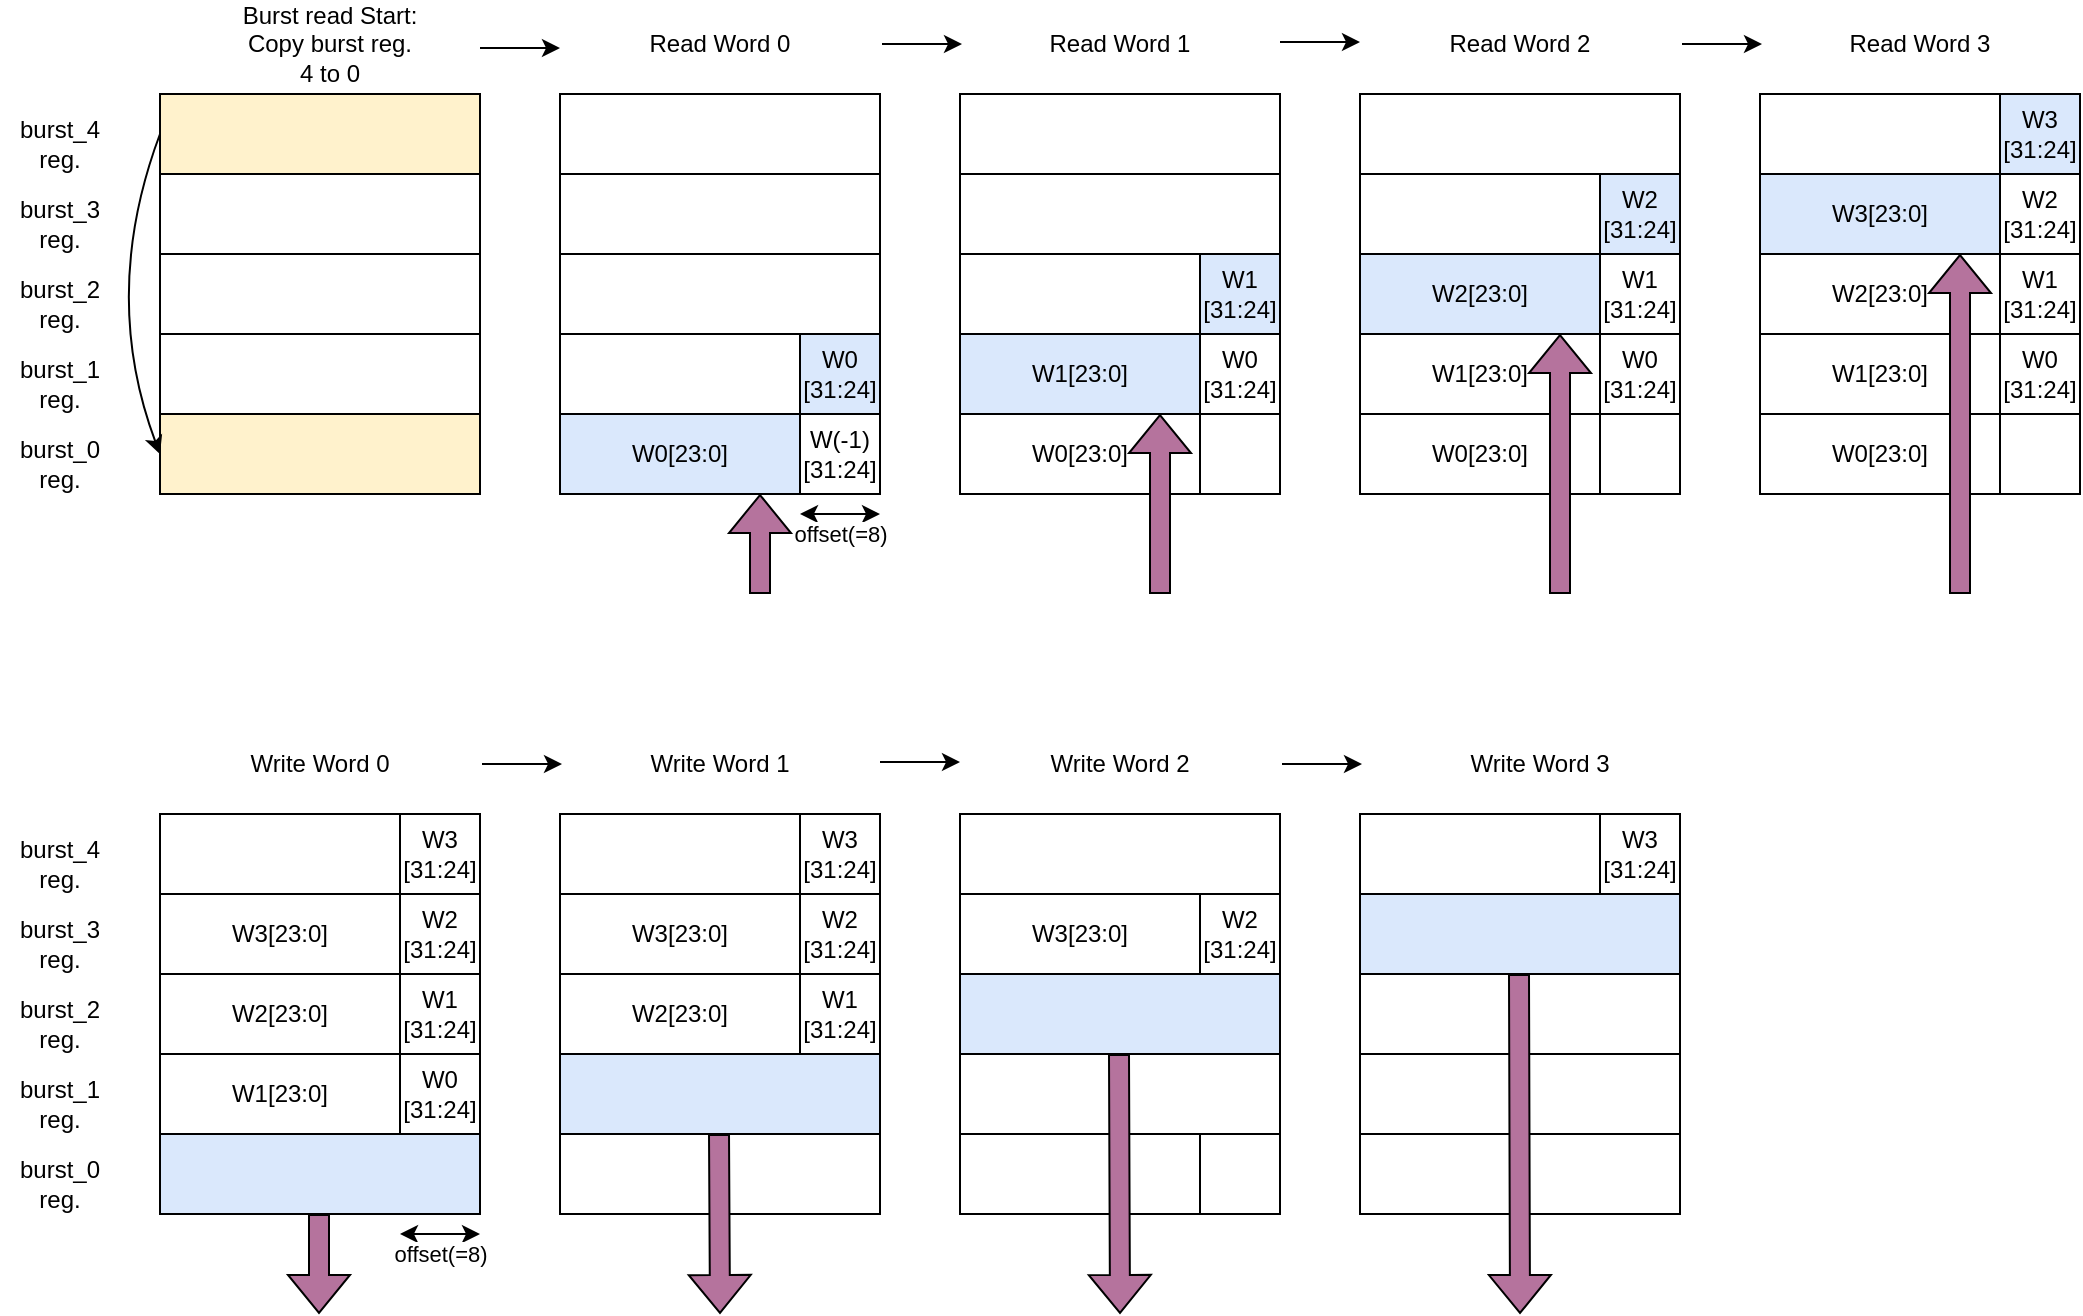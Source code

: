 <mxfile version="19.0.3" type="device"><diagram id="c-WBvokGFYxcdqKnQTqu" name="Page-1"><mxGraphModel dx="1888" dy="641" grid="1" gridSize="10" guides="1" tooltips="1" connect="1" arrows="1" fold="1" page="1" pageScale="1" pageWidth="850" pageHeight="1100" math="0" shadow="0"><root><mxCell id="0"/><mxCell id="1" parent="0"/><mxCell id="ITMnKitzn3x7RjLTIiO6-1" value="" style="rounded=0;whiteSpace=wrap;html=1;" parent="1" vertex="1"><mxGeometry x="120" y="120" width="160" height="40" as="geometry"/></mxCell><mxCell id="ITMnKitzn3x7RjLTIiO6-2" value="burst_4 reg." style="text;html=1;strokeColor=none;fillColor=none;align=center;verticalAlign=middle;whiteSpace=wrap;rounded=0;" parent="1" vertex="1"><mxGeometry x="-160" y="130" width="60" height="30" as="geometry"/></mxCell><mxCell id="ITMnKitzn3x7RjLTIiO6-3" value="" style="rounded=0;whiteSpace=wrap;html=1;" parent="1" vertex="1"><mxGeometry x="120" y="160" width="160" height="40" as="geometry"/></mxCell><mxCell id="ITMnKitzn3x7RjLTIiO6-4" value="burst_3 reg." style="text;html=1;strokeColor=none;fillColor=none;align=center;verticalAlign=middle;whiteSpace=wrap;rounded=0;" parent="1" vertex="1"><mxGeometry x="-160" y="170" width="60" height="30" as="geometry"/></mxCell><mxCell id="ITMnKitzn3x7RjLTIiO6-5" value="" style="rounded=0;whiteSpace=wrap;html=1;" parent="1" vertex="1"><mxGeometry x="120" y="200" width="160" height="40" as="geometry"/></mxCell><mxCell id="ITMnKitzn3x7RjLTIiO6-6" value="burst_2 reg." style="text;html=1;strokeColor=none;fillColor=none;align=center;verticalAlign=middle;whiteSpace=wrap;rounded=0;" parent="1" vertex="1"><mxGeometry x="-160" y="210" width="60" height="30" as="geometry"/></mxCell><mxCell id="ITMnKitzn3x7RjLTIiO6-7" value="" style="rounded=0;whiteSpace=wrap;html=1;" parent="1" vertex="1"><mxGeometry x="120" y="240" width="160" height="40" as="geometry"/></mxCell><mxCell id="ITMnKitzn3x7RjLTIiO6-8" value="burst_1 reg." style="text;html=1;strokeColor=none;fillColor=none;align=center;verticalAlign=middle;whiteSpace=wrap;rounded=0;" parent="1" vertex="1"><mxGeometry x="-160" y="250" width="60" height="30" as="geometry"/></mxCell><mxCell id="ITMnKitzn3x7RjLTIiO6-9" value="" style="rounded=0;whiteSpace=wrap;html=1;" parent="1" vertex="1"><mxGeometry x="120" y="280" width="160" height="40" as="geometry"/></mxCell><mxCell id="ITMnKitzn3x7RjLTIiO6-10" value="burst_0 reg." style="text;html=1;strokeColor=none;fillColor=none;align=center;verticalAlign=middle;whiteSpace=wrap;rounded=0;" parent="1" vertex="1"><mxGeometry x="-160" y="290" width="60" height="30" as="geometry"/></mxCell><mxCell id="ITMnKitzn3x7RjLTIiO6-11" value="W0[23:0]" style="rounded=0;whiteSpace=wrap;html=1;fillColor=#dae8fc;strokeColor=#000000;" parent="1" vertex="1"><mxGeometry x="120" y="280" width="120" height="40" as="geometry"/></mxCell><mxCell id="ITMnKitzn3x7RjLTIiO6-12" value="W0&lt;br&gt;[31:24]" style="rounded=0;whiteSpace=wrap;html=1;fillColor=#dae8fc;strokeColor=#000000;" parent="1" vertex="1"><mxGeometry x="240" y="240" width="40" height="40" as="geometry"/></mxCell><mxCell id="ITMnKitzn3x7RjLTIiO6-13" value="" style="rounded=0;whiteSpace=wrap;html=1;" parent="1" vertex="1"><mxGeometry x="320" y="120" width="160" height="40" as="geometry"/></mxCell><mxCell id="ITMnKitzn3x7RjLTIiO6-14" value="" style="rounded=0;whiteSpace=wrap;html=1;" parent="1" vertex="1"><mxGeometry x="320" y="160" width="160" height="40" as="geometry"/></mxCell><mxCell id="ITMnKitzn3x7RjLTIiO6-15" value="" style="rounded=0;whiteSpace=wrap;html=1;" parent="1" vertex="1"><mxGeometry x="320" y="200" width="160" height="40" as="geometry"/></mxCell><mxCell id="ITMnKitzn3x7RjLTIiO6-16" value="" style="rounded=0;whiteSpace=wrap;html=1;" parent="1" vertex="1"><mxGeometry x="320" y="240" width="160" height="40" as="geometry"/></mxCell><mxCell id="ITMnKitzn3x7RjLTIiO6-17" value="" style="rounded=0;whiteSpace=wrap;html=1;" parent="1" vertex="1"><mxGeometry x="320" y="280" width="160" height="40" as="geometry"/></mxCell><mxCell id="ITMnKitzn3x7RjLTIiO6-18" value="W0[23:0]" style="rounded=0;whiteSpace=wrap;html=1;" parent="1" vertex="1"><mxGeometry x="320" y="280" width="120" height="40" as="geometry"/></mxCell><mxCell id="ITMnKitzn3x7RjLTIiO6-19" value="W0&lt;br&gt;[31:24]" style="rounded=0;whiteSpace=wrap;html=1;" parent="1" vertex="1"><mxGeometry x="440" y="240" width="40" height="40" as="geometry"/></mxCell><mxCell id="ITMnKitzn3x7RjLTIiO6-20" value="W1[23:0]" style="rounded=0;whiteSpace=wrap;html=1;fillColor=#dae8fc;strokeColor=#000000;" parent="1" vertex="1"><mxGeometry x="320" y="240" width="120" height="40" as="geometry"/></mxCell><mxCell id="ITMnKitzn3x7RjLTIiO6-21" value="W1&lt;br&gt;[31:24]" style="rounded=0;whiteSpace=wrap;html=1;fillColor=#dae8fc;strokeColor=#000000;" parent="1" vertex="1"><mxGeometry x="440" y="200" width="40" height="40" as="geometry"/></mxCell><mxCell id="ITMnKitzn3x7RjLTIiO6-24" value="" style="rounded=0;whiteSpace=wrap;html=1;" parent="1" vertex="1"><mxGeometry x="520" y="120" width="160" height="40" as="geometry"/></mxCell><mxCell id="ITMnKitzn3x7RjLTIiO6-25" value="" style="rounded=0;whiteSpace=wrap;html=1;" parent="1" vertex="1"><mxGeometry x="520" y="160" width="160" height="40" as="geometry"/></mxCell><mxCell id="ITMnKitzn3x7RjLTIiO6-26" value="" style="rounded=0;whiteSpace=wrap;html=1;" parent="1" vertex="1"><mxGeometry x="520" y="200" width="160" height="40" as="geometry"/></mxCell><mxCell id="ITMnKitzn3x7RjLTIiO6-27" value="" style="rounded=0;whiteSpace=wrap;html=1;" parent="1" vertex="1"><mxGeometry x="520" y="240" width="160" height="40" as="geometry"/></mxCell><mxCell id="ITMnKitzn3x7RjLTIiO6-28" value="" style="rounded=0;whiteSpace=wrap;html=1;" parent="1" vertex="1"><mxGeometry x="520" y="280" width="160" height="40" as="geometry"/></mxCell><mxCell id="ITMnKitzn3x7RjLTIiO6-29" value="W0[23:0]" style="rounded=0;whiteSpace=wrap;html=1;" parent="1" vertex="1"><mxGeometry x="520" y="280" width="120" height="40" as="geometry"/></mxCell><mxCell id="ITMnKitzn3x7RjLTIiO6-30" value="W0&lt;br&gt;[31:24]" style="rounded=0;whiteSpace=wrap;html=1;" parent="1" vertex="1"><mxGeometry x="640" y="240" width="40" height="40" as="geometry"/></mxCell><mxCell id="ITMnKitzn3x7RjLTIiO6-31" value="W1[23:0]" style="rounded=0;whiteSpace=wrap;html=1;" parent="1" vertex="1"><mxGeometry x="520" y="240" width="120" height="40" as="geometry"/></mxCell><mxCell id="ITMnKitzn3x7RjLTIiO6-32" value="W1&lt;br&gt;[31:24]" style="rounded=0;whiteSpace=wrap;html=1;" parent="1" vertex="1"><mxGeometry x="640" y="200" width="40" height="40" as="geometry"/></mxCell><mxCell id="ITMnKitzn3x7RjLTIiO6-33" value="W2[23:0]" style="rounded=0;whiteSpace=wrap;html=1;fillColor=#dae8fc;strokeColor=#000000;" parent="1" vertex="1"><mxGeometry x="520" y="200" width="120" height="40" as="geometry"/></mxCell><mxCell id="ITMnKitzn3x7RjLTIiO6-34" value="W2&lt;br&gt;[31:24]" style="rounded=0;whiteSpace=wrap;html=1;fillColor=#dae8fc;strokeColor=#000000;" parent="1" vertex="1"><mxGeometry x="640" y="160" width="40" height="40" as="geometry"/></mxCell><mxCell id="ITMnKitzn3x7RjLTIiO6-35" value="" style="rounded=0;whiteSpace=wrap;html=1;" parent="1" vertex="1"><mxGeometry x="720" y="120" width="160" height="40" as="geometry"/></mxCell><mxCell id="ITMnKitzn3x7RjLTIiO6-36" value="" style="rounded=0;whiteSpace=wrap;html=1;" parent="1" vertex="1"><mxGeometry x="720" y="160" width="160" height="40" as="geometry"/></mxCell><mxCell id="ITMnKitzn3x7RjLTIiO6-37" value="" style="rounded=0;whiteSpace=wrap;html=1;" parent="1" vertex="1"><mxGeometry x="720" y="200" width="160" height="40" as="geometry"/></mxCell><mxCell id="ITMnKitzn3x7RjLTIiO6-38" value="" style="rounded=0;whiteSpace=wrap;html=1;" parent="1" vertex="1"><mxGeometry x="720" y="240" width="160" height="40" as="geometry"/></mxCell><mxCell id="ITMnKitzn3x7RjLTIiO6-39" value="" style="rounded=0;whiteSpace=wrap;html=1;" parent="1" vertex="1"><mxGeometry x="720" y="280" width="160" height="40" as="geometry"/></mxCell><mxCell id="ITMnKitzn3x7RjLTIiO6-40" value="W0[23:0]" style="rounded=0;whiteSpace=wrap;html=1;" parent="1" vertex="1"><mxGeometry x="720" y="280" width="120" height="40" as="geometry"/></mxCell><mxCell id="ITMnKitzn3x7RjLTIiO6-41" value="W0&lt;br&gt;[31:24]" style="rounded=0;whiteSpace=wrap;html=1;" parent="1" vertex="1"><mxGeometry x="840" y="240" width="40" height="40" as="geometry"/></mxCell><mxCell id="ITMnKitzn3x7RjLTIiO6-42" value="W1[23:0]" style="rounded=0;whiteSpace=wrap;html=1;" parent="1" vertex="1"><mxGeometry x="720" y="240" width="120" height="40" as="geometry"/></mxCell><mxCell id="ITMnKitzn3x7RjLTIiO6-43" value="W1&lt;br&gt;[31:24]" style="rounded=0;whiteSpace=wrap;html=1;" parent="1" vertex="1"><mxGeometry x="840" y="200" width="40" height="40" as="geometry"/></mxCell><mxCell id="ITMnKitzn3x7RjLTIiO6-44" value="W2[23:0]" style="rounded=0;whiteSpace=wrap;html=1;" parent="1" vertex="1"><mxGeometry x="720" y="200" width="120" height="40" as="geometry"/></mxCell><mxCell id="ITMnKitzn3x7RjLTIiO6-45" value="W2&lt;br&gt;[31:24]" style="rounded=0;whiteSpace=wrap;html=1;" parent="1" vertex="1"><mxGeometry x="840" y="160" width="40" height="40" as="geometry"/></mxCell><mxCell id="ITMnKitzn3x7RjLTIiO6-46" value="W3[23:0]" style="rounded=0;whiteSpace=wrap;html=1;fillColor=#dae8fc;strokeColor=#000000;" parent="1" vertex="1"><mxGeometry x="720" y="160" width="120" height="40" as="geometry"/></mxCell><mxCell id="ITMnKitzn3x7RjLTIiO6-47" value="W3&lt;br&gt;[31:24]" style="rounded=0;whiteSpace=wrap;html=1;fillColor=#dae8fc;strokeColor=#000000;" parent="1" vertex="1"><mxGeometry x="840" y="120" width="40" height="40" as="geometry"/></mxCell><mxCell id="ITMnKitzn3x7RjLTIiO6-48" value="Read Word 0" style="text;html=1;strokeColor=none;fillColor=none;align=center;verticalAlign=middle;whiteSpace=wrap;rounded=0;" parent="1" vertex="1"><mxGeometry x="160" y="80" width="80" height="30" as="geometry"/></mxCell><mxCell id="ITMnKitzn3x7RjLTIiO6-49" value="Read Word 1" style="text;html=1;strokeColor=none;fillColor=none;align=center;verticalAlign=middle;whiteSpace=wrap;rounded=0;" parent="1" vertex="1"><mxGeometry x="360" y="80" width="80" height="30" as="geometry"/></mxCell><mxCell id="ITMnKitzn3x7RjLTIiO6-50" value="Read Word 2" style="text;html=1;strokeColor=none;fillColor=none;align=center;verticalAlign=middle;whiteSpace=wrap;rounded=0;" parent="1" vertex="1"><mxGeometry x="560" y="80" width="80" height="30" as="geometry"/></mxCell><mxCell id="ITMnKitzn3x7RjLTIiO6-51" value="Read Word 3" style="text;html=1;strokeColor=none;fillColor=none;align=center;verticalAlign=middle;whiteSpace=wrap;rounded=0;" parent="1" vertex="1"><mxGeometry x="760" y="80" width="80" height="30" as="geometry"/></mxCell><mxCell id="ITMnKitzn3x7RjLTIiO6-52" value="" style="endArrow=classic;html=1;rounded=0;" parent="1" edge="1"><mxGeometry width="50" height="50" relative="1" as="geometry"><mxPoint x="281" y="95" as="sourcePoint"/><mxPoint x="321" y="95" as="targetPoint"/></mxGeometry></mxCell><mxCell id="ITMnKitzn3x7RjLTIiO6-54" value="" style="endArrow=classic;html=1;rounded=0;" parent="1" edge="1"><mxGeometry width="50" height="50" relative="1" as="geometry"><mxPoint x="480" y="94" as="sourcePoint"/><mxPoint x="520" y="94" as="targetPoint"/></mxGeometry></mxCell><mxCell id="ITMnKitzn3x7RjLTIiO6-55" value="" style="endArrow=classic;html=1;rounded=0;" parent="1" edge="1"><mxGeometry width="50" height="50" relative="1" as="geometry"><mxPoint x="681" y="95" as="sourcePoint"/><mxPoint x="721" y="95" as="targetPoint"/></mxGeometry></mxCell><mxCell id="ITMnKitzn3x7RjLTIiO6-56" value="offset(=8)" style="endArrow=classic;startArrow=classic;html=1;rounded=0;" parent="1" edge="1"><mxGeometry y="-10" width="50" height="50" relative="1" as="geometry"><mxPoint x="240" y="330" as="sourcePoint"/><mxPoint x="280" y="330" as="targetPoint"/><Array as="points"><mxPoint x="260" y="330"/></Array><mxPoint as="offset"/></mxGeometry></mxCell><mxCell id="ITMnKitzn3x7RjLTIiO6-57" value="" style="rounded=0;whiteSpace=wrap;html=1;" parent="1" vertex="1"><mxGeometry x="-80" y="480" width="160" height="40" as="geometry"/></mxCell><mxCell id="ITMnKitzn3x7RjLTIiO6-58" value="burst_4 reg." style="text;html=1;strokeColor=none;fillColor=none;align=center;verticalAlign=middle;whiteSpace=wrap;rounded=0;" parent="1" vertex="1"><mxGeometry x="-160" y="490" width="60" height="30" as="geometry"/></mxCell><mxCell id="ITMnKitzn3x7RjLTIiO6-59" value="" style="rounded=0;whiteSpace=wrap;html=1;" parent="1" vertex="1"><mxGeometry x="-80" y="520" width="160" height="40" as="geometry"/></mxCell><mxCell id="ITMnKitzn3x7RjLTIiO6-60" value="burst_3 reg." style="text;html=1;strokeColor=none;fillColor=none;align=center;verticalAlign=middle;whiteSpace=wrap;rounded=0;" parent="1" vertex="1"><mxGeometry x="-160" y="530" width="60" height="30" as="geometry"/></mxCell><mxCell id="ITMnKitzn3x7RjLTIiO6-61" value="" style="rounded=0;whiteSpace=wrap;html=1;" parent="1" vertex="1"><mxGeometry x="-80" y="560" width="160" height="40" as="geometry"/></mxCell><mxCell id="ITMnKitzn3x7RjLTIiO6-62" value="burst_2 reg." style="text;html=1;strokeColor=none;fillColor=none;align=center;verticalAlign=middle;whiteSpace=wrap;rounded=0;" parent="1" vertex="1"><mxGeometry x="-160" y="570" width="60" height="30" as="geometry"/></mxCell><mxCell id="ITMnKitzn3x7RjLTIiO6-63" value="" style="rounded=0;whiteSpace=wrap;html=1;" parent="1" vertex="1"><mxGeometry x="-80" y="600" width="160" height="40" as="geometry"/></mxCell><mxCell id="ITMnKitzn3x7RjLTIiO6-64" value="burst_1 reg." style="text;html=1;strokeColor=none;fillColor=none;align=center;verticalAlign=middle;whiteSpace=wrap;rounded=0;" parent="1" vertex="1"><mxGeometry x="-160" y="610" width="60" height="30" as="geometry"/></mxCell><mxCell id="ITMnKitzn3x7RjLTIiO6-65" value="" style="rounded=0;whiteSpace=wrap;html=1;" parent="1" vertex="1"><mxGeometry x="-80" y="640" width="160" height="40" as="geometry"/></mxCell><mxCell id="ITMnKitzn3x7RjLTIiO6-66" value="burst_0 reg." style="text;html=1;strokeColor=none;fillColor=none;align=center;verticalAlign=middle;whiteSpace=wrap;rounded=0;" parent="1" vertex="1"><mxGeometry x="-160" y="650" width="60" height="30" as="geometry"/></mxCell><mxCell id="ITMnKitzn3x7RjLTIiO6-69" value="" style="rounded=0;whiteSpace=wrap;html=1;" parent="1" vertex="1"><mxGeometry x="120" y="480" width="160" height="40" as="geometry"/></mxCell><mxCell id="ITMnKitzn3x7RjLTIiO6-70" value="" style="rounded=0;whiteSpace=wrap;html=1;" parent="1" vertex="1"><mxGeometry x="120" y="520" width="160" height="40" as="geometry"/></mxCell><mxCell id="ITMnKitzn3x7RjLTIiO6-71" value="" style="rounded=0;whiteSpace=wrap;html=1;" parent="1" vertex="1"><mxGeometry x="120" y="560" width="160" height="40" as="geometry"/></mxCell><mxCell id="ITMnKitzn3x7RjLTIiO6-72" value="" style="rounded=0;whiteSpace=wrap;html=1;fillColor=#dae8fc;strokeColor=#000000;" parent="1" vertex="1"><mxGeometry x="120" y="600" width="160" height="40" as="geometry"/></mxCell><mxCell id="ITMnKitzn3x7RjLTIiO6-73" value="" style="rounded=0;whiteSpace=wrap;html=1;" parent="1" vertex="1"><mxGeometry x="120" y="640" width="160" height="40" as="geometry"/></mxCell><mxCell id="ITMnKitzn3x7RjLTIiO6-77" value="W1&lt;br&gt;[31:24]" style="rounded=0;whiteSpace=wrap;html=1;" parent="1" vertex="1"><mxGeometry x="240" y="560" width="40" height="40" as="geometry"/></mxCell><mxCell id="ITMnKitzn3x7RjLTIiO6-78" value="" style="rounded=0;whiteSpace=wrap;html=1;" parent="1" vertex="1"><mxGeometry x="320" y="480" width="160" height="40" as="geometry"/></mxCell><mxCell id="ITMnKitzn3x7RjLTIiO6-79" value="" style="rounded=0;whiteSpace=wrap;html=1;" parent="1" vertex="1"><mxGeometry x="320" y="520" width="160" height="40" as="geometry"/></mxCell><mxCell id="ITMnKitzn3x7RjLTIiO6-80" value="" style="rounded=0;whiteSpace=wrap;html=1;fillColor=#dae8fc;strokeColor=#000000;" parent="1" vertex="1"><mxGeometry x="320" y="560" width="160" height="40" as="geometry"/></mxCell><mxCell id="ITMnKitzn3x7RjLTIiO6-81" value="" style="rounded=0;whiteSpace=wrap;html=1;" parent="1" vertex="1"><mxGeometry x="320" y="600" width="160" height="40" as="geometry"/></mxCell><mxCell id="ITMnKitzn3x7RjLTIiO6-82" value="" style="rounded=0;whiteSpace=wrap;html=1;" parent="1" vertex="1"><mxGeometry x="320" y="640" width="160" height="40" as="geometry"/></mxCell><mxCell id="ITMnKitzn3x7RjLTIiO6-83" value="" style="rounded=0;whiteSpace=wrap;html=1;" parent="1" vertex="1"><mxGeometry x="320" y="640" width="120" height="40" as="geometry"/></mxCell><mxCell id="ITMnKitzn3x7RjLTIiO6-88" value="W2&lt;br&gt;[31:24]" style="rounded=0;whiteSpace=wrap;html=1;" parent="1" vertex="1"><mxGeometry x="440" y="520" width="40" height="40" as="geometry"/></mxCell><mxCell id="ITMnKitzn3x7RjLTIiO6-89" value="" style="rounded=0;whiteSpace=wrap;html=1;" parent="1" vertex="1"><mxGeometry x="520" y="480" width="160" height="40" as="geometry"/></mxCell><mxCell id="ITMnKitzn3x7RjLTIiO6-90" value="" style="rounded=0;whiteSpace=wrap;html=1;fillColor=#dae8fc;strokeColor=#000000;" parent="1" vertex="1"><mxGeometry x="520" y="520" width="160" height="40" as="geometry"/></mxCell><mxCell id="ITMnKitzn3x7RjLTIiO6-91" value="" style="rounded=0;whiteSpace=wrap;html=1;" parent="1" vertex="1"><mxGeometry x="520" y="560" width="160" height="40" as="geometry"/></mxCell><mxCell id="ITMnKitzn3x7RjLTIiO6-92" value="" style="rounded=0;whiteSpace=wrap;html=1;" parent="1" vertex="1"><mxGeometry x="520" y="600" width="160" height="40" as="geometry"/></mxCell><mxCell id="ITMnKitzn3x7RjLTIiO6-93" value="" style="rounded=0;whiteSpace=wrap;html=1;" parent="1" vertex="1"><mxGeometry x="520" y="640" width="160" height="40" as="geometry"/></mxCell><mxCell id="ITMnKitzn3x7RjLTIiO6-102" value="Write Word 0" style="text;html=1;strokeColor=none;fillColor=none;align=center;verticalAlign=middle;whiteSpace=wrap;rounded=0;" parent="1" vertex="1"><mxGeometry x="-40" y="440" width="80" height="30" as="geometry"/></mxCell><mxCell id="ITMnKitzn3x7RjLTIiO6-103" value="&lt;span style=&quot;font-weight: normal;&quot;&gt;Write Word 1&lt;/span&gt;" style="text;html=1;strokeColor=none;fillColor=none;align=center;verticalAlign=middle;whiteSpace=wrap;rounded=0;fontStyle=1" parent="1" vertex="1"><mxGeometry x="160" y="440" width="80" height="30" as="geometry"/></mxCell><mxCell id="ITMnKitzn3x7RjLTIiO6-104" value="Write Word 2" style="text;html=1;strokeColor=none;fillColor=none;align=center;verticalAlign=middle;whiteSpace=wrap;rounded=0;" parent="1" vertex="1"><mxGeometry x="360" y="440" width="80" height="30" as="geometry"/></mxCell><mxCell id="ITMnKitzn3x7RjLTIiO6-105" value="Write Word 3" style="text;html=1;strokeColor=none;fillColor=none;align=center;verticalAlign=middle;whiteSpace=wrap;rounded=0;" parent="1" vertex="1"><mxGeometry x="560" y="440" width="100" height="30" as="geometry"/></mxCell><mxCell id="ITMnKitzn3x7RjLTIiO6-106" value="" style="endArrow=classic;html=1;rounded=0;" parent="1" edge="1"><mxGeometry width="50" height="50" relative="1" as="geometry"><mxPoint x="81" y="455" as="sourcePoint"/><mxPoint x="121" y="455" as="targetPoint"/></mxGeometry></mxCell><mxCell id="ITMnKitzn3x7RjLTIiO6-107" value="" style="endArrow=classic;html=1;rounded=0;" parent="1" edge="1"><mxGeometry width="50" height="50" relative="1" as="geometry"><mxPoint x="280" y="454" as="sourcePoint"/><mxPoint x="320" y="454" as="targetPoint"/></mxGeometry></mxCell><mxCell id="ITMnKitzn3x7RjLTIiO6-108" value="" style="endArrow=classic;html=1;rounded=0;" parent="1" edge="1"><mxGeometry width="50" height="50" relative="1" as="geometry"><mxPoint x="481" y="455" as="sourcePoint"/><mxPoint x="521" y="455" as="targetPoint"/></mxGeometry></mxCell><mxCell id="ITMnKitzn3x7RjLTIiO6-109" value="offset(=8)" style="endArrow=classic;startArrow=classic;html=1;rounded=0;" parent="1" edge="1"><mxGeometry y="-10" width="50" height="50" relative="1" as="geometry"><mxPoint x="40" y="690" as="sourcePoint"/><mxPoint x="80" y="690" as="targetPoint"/><mxPoint as="offset"/></mxGeometry></mxCell><mxCell id="ITMnKitzn3x7RjLTIiO6-110" value="" style="rounded=0;whiteSpace=wrap;html=1;" parent="1" vertex="1"><mxGeometry x="-80" y="480" width="160" height="40" as="geometry"/></mxCell><mxCell id="ITMnKitzn3x7RjLTIiO6-111" value="" style="rounded=0;whiteSpace=wrap;html=1;fillColor=#dae8fc;strokeColor=#000000;" parent="1" vertex="1"><mxGeometry x="-80" y="640" width="160" height="40" as="geometry"/></mxCell><mxCell id="ITMnKitzn3x7RjLTIiO6-112" value="W0&lt;br&gt;[31:24]" style="rounded=0;whiteSpace=wrap;html=1;" parent="1" vertex="1"><mxGeometry x="40" y="600" width="40" height="40" as="geometry"/></mxCell><mxCell id="ITMnKitzn3x7RjLTIiO6-113" value="W1[23:0]" style="rounded=0;whiteSpace=wrap;html=1;" parent="1" vertex="1"><mxGeometry x="-80" y="600" width="120" height="40" as="geometry"/></mxCell><mxCell id="ITMnKitzn3x7RjLTIiO6-114" value="W1&lt;br&gt;[31:24]" style="rounded=0;whiteSpace=wrap;html=1;" parent="1" vertex="1"><mxGeometry x="40" y="560" width="40" height="40" as="geometry"/></mxCell><mxCell id="ITMnKitzn3x7RjLTIiO6-115" value="W2[23:0]" style="rounded=0;whiteSpace=wrap;html=1;" parent="1" vertex="1"><mxGeometry x="-80" y="560" width="120" height="40" as="geometry"/></mxCell><mxCell id="ITMnKitzn3x7RjLTIiO6-116" value="W2&lt;br&gt;[31:24]" style="rounded=0;whiteSpace=wrap;html=1;" parent="1" vertex="1"><mxGeometry x="40" y="520" width="40" height="40" as="geometry"/></mxCell><mxCell id="ITMnKitzn3x7RjLTIiO6-117" value="W3[23:0]" style="rounded=0;whiteSpace=wrap;html=1;" parent="1" vertex="1"><mxGeometry x="-80" y="520" width="120" height="40" as="geometry"/></mxCell><mxCell id="ITMnKitzn3x7RjLTIiO6-118" value="W3&lt;br&gt;[31:24]" style="rounded=0;whiteSpace=wrap;html=1;" parent="1" vertex="1"><mxGeometry x="40" y="480" width="40" height="40" as="geometry"/></mxCell><mxCell id="ITMnKitzn3x7RjLTIiO6-120" value="W2[23:0]" style="rounded=0;whiteSpace=wrap;html=1;" parent="1" vertex="1"><mxGeometry x="120" y="560" width="120" height="40" as="geometry"/></mxCell><mxCell id="ITMnKitzn3x7RjLTIiO6-121" value="W2&lt;br&gt;[31:24]" style="rounded=0;whiteSpace=wrap;html=1;" parent="1" vertex="1"><mxGeometry x="240" y="520" width="40" height="40" as="geometry"/></mxCell><mxCell id="ITMnKitzn3x7RjLTIiO6-122" value="W3[23:0]" style="rounded=0;whiteSpace=wrap;html=1;" parent="1" vertex="1"><mxGeometry x="120" y="520" width="120" height="40" as="geometry"/></mxCell><mxCell id="ITMnKitzn3x7RjLTIiO6-124" value="W3[23:0]" style="rounded=0;whiteSpace=wrap;html=1;" parent="1" vertex="1"><mxGeometry x="320" y="520" width="120" height="40" as="geometry"/></mxCell><mxCell id="ITMnKitzn3x7RjLTIiO6-128" value="W3&lt;br&gt;[31:24]" style="rounded=0;whiteSpace=wrap;html=1;" parent="1" vertex="1"><mxGeometry x="240" y="480" width="40" height="40" as="geometry"/></mxCell><mxCell id="ITMnKitzn3x7RjLTIiO6-129" value="" style="rounded=0;whiteSpace=wrap;html=1;" parent="1" vertex="1"><mxGeometry x="520" y="480" width="160" height="40" as="geometry"/></mxCell><mxCell id="ITMnKitzn3x7RjLTIiO6-130" value="W3&lt;br&gt;[31:24]" style="rounded=0;whiteSpace=wrap;html=1;" parent="1" vertex="1"><mxGeometry x="640" y="480" width="40" height="40" as="geometry"/></mxCell><mxCell id="ITMnKitzn3x7RjLTIiO6-134" value="W(-1)&lt;br&gt;[31:24]" style="rounded=0;whiteSpace=wrap;html=1;" parent="1" vertex="1"><mxGeometry x="240" y="280" width="40" height="40" as="geometry"/></mxCell><mxCell id="5n3wY2rM3Blmxzafpbvx-1" value="" style="rounded=0;whiteSpace=wrap;html=1;" vertex="1" parent="1"><mxGeometry x="-80" y="120" width="160" height="40" as="geometry"/></mxCell><mxCell id="5n3wY2rM3Blmxzafpbvx-3" value="" style="rounded=0;whiteSpace=wrap;html=1;" vertex="1" parent="1"><mxGeometry x="-80" y="200" width="160" height="40" as="geometry"/></mxCell><mxCell id="5n3wY2rM3Blmxzafpbvx-4" value="" style="rounded=0;whiteSpace=wrap;html=1;" vertex="1" parent="1"><mxGeometry x="-80" y="240" width="160" height="40" as="geometry"/></mxCell><mxCell id="5n3wY2rM3Blmxzafpbvx-5" value="" style="rounded=0;whiteSpace=wrap;html=1;fillColor=#fff2cc;strokeColor=#000000;" vertex="1" parent="1"><mxGeometry x="-80" y="280" width="160" height="40" as="geometry"/></mxCell><mxCell id="5n3wY2rM3Blmxzafpbvx-7" value="" style="rounded=0;whiteSpace=wrap;html=1;fillColor=#fff2cc;strokeColor=#000000;" vertex="1" parent="1"><mxGeometry x="-80" y="120" width="160" height="40" as="geometry"/></mxCell><mxCell id="5n3wY2rM3Blmxzafpbvx-11" value="" style="endArrow=classic;html=1;rounded=0;curved=1;exitX=0;exitY=0.5;exitDx=0;exitDy=0;entryX=0;entryY=0.5;entryDx=0;entryDy=0;" edge="1" parent="1"><mxGeometry width="50" height="50" relative="1" as="geometry"><mxPoint x="-80" y="140" as="sourcePoint"/><mxPoint x="-80" y="300" as="targetPoint"/><Array as="points"><mxPoint x="-110" y="220"/></Array></mxGeometry></mxCell><mxCell id="5n3wY2rM3Blmxzafpbvx-12" value="Burst read Start: Copy burst reg. 4 to 0" style="text;html=1;strokeColor=none;fillColor=none;align=center;verticalAlign=middle;whiteSpace=wrap;rounded=0;" vertex="1" parent="1"><mxGeometry x="-40" y="80" width="90" height="30" as="geometry"/></mxCell><mxCell id="5n3wY2rM3Blmxzafpbvx-13" value="" style="rounded=0;whiteSpace=wrap;html=1;" vertex="1" parent="1"><mxGeometry x="-80" y="160" width="160" height="40" as="geometry"/></mxCell><mxCell id="5n3wY2rM3Blmxzafpbvx-15" value="" style="endArrow=classic;html=1;rounded=0;" edge="1" parent="1"><mxGeometry width="50" height="50" relative="1" as="geometry"><mxPoint x="80" y="97" as="sourcePoint"/><mxPoint x="120" y="97" as="targetPoint"/></mxGeometry></mxCell><mxCell id="5n3wY2rM3Blmxzafpbvx-16" value="" style="shape=flexArrow;endArrow=classic;html=1;rounded=0;fillColor=#B5739D;" edge="1" parent="1"><mxGeometry width="50" height="50" relative="1" as="geometry"><mxPoint x="220" y="370" as="sourcePoint"/><mxPoint x="220" y="320" as="targetPoint"/></mxGeometry></mxCell><mxCell id="5n3wY2rM3Blmxzafpbvx-18" value="" style="shape=flexArrow;endArrow=classic;html=1;rounded=0;fillColor=#B5739D;" edge="1" parent="1"><mxGeometry width="50" height="50" relative="1" as="geometry"><mxPoint x="420" y="370" as="sourcePoint"/><mxPoint x="420" y="280" as="targetPoint"/></mxGeometry></mxCell><mxCell id="5n3wY2rM3Blmxzafpbvx-19" value="" style="shape=flexArrow;endArrow=classic;html=1;rounded=0;fillColor=#B5739D;" edge="1" parent="1"><mxGeometry width="50" height="50" relative="1" as="geometry"><mxPoint x="620" y="370" as="sourcePoint"/><mxPoint x="620" y="240" as="targetPoint"/></mxGeometry></mxCell><mxCell id="5n3wY2rM3Blmxzafpbvx-20" value="" style="shape=flexArrow;endArrow=classic;html=1;rounded=0;fillColor=#B5739D;" edge="1" parent="1"><mxGeometry width="50" height="50" relative="1" as="geometry"><mxPoint x="820" y="370" as="sourcePoint"/><mxPoint x="820" y="200" as="targetPoint"/></mxGeometry></mxCell><mxCell id="5n3wY2rM3Blmxzafpbvx-21" value="" style="shape=flexArrow;endArrow=classic;html=1;rounded=0;fillColor=#B5739D;" edge="1" parent="1"><mxGeometry width="50" height="50" relative="1" as="geometry"><mxPoint x="-0.5" y="680" as="sourcePoint"/><mxPoint x="-0.5" y="730" as="targetPoint"/></mxGeometry></mxCell><mxCell id="5n3wY2rM3Blmxzafpbvx-22" value="" style="shape=flexArrow;endArrow=classic;html=1;rounded=0;fillColor=#B5739D;" edge="1" parent="1"><mxGeometry width="50" height="50" relative="1" as="geometry"><mxPoint x="199.5" y="640" as="sourcePoint"/><mxPoint x="200" y="730" as="targetPoint"/></mxGeometry></mxCell><mxCell id="5n3wY2rM3Blmxzafpbvx-23" value="" style="shape=flexArrow;endArrow=classic;html=1;rounded=0;fillColor=#B5739D;" edge="1" parent="1"><mxGeometry width="50" height="50" relative="1" as="geometry"><mxPoint x="399.5" y="600" as="sourcePoint"/><mxPoint x="400" y="730" as="targetPoint"/></mxGeometry></mxCell><mxCell id="5n3wY2rM3Blmxzafpbvx-24" value="" style="shape=flexArrow;endArrow=classic;html=1;rounded=0;fillColor=#B5739D;" edge="1" parent="1"><mxGeometry width="50" height="50" relative="1" as="geometry"><mxPoint x="599.5" y="560" as="sourcePoint"/><mxPoint x="600" y="730" as="targetPoint"/></mxGeometry></mxCell></root></mxGraphModel></diagram></mxfile>